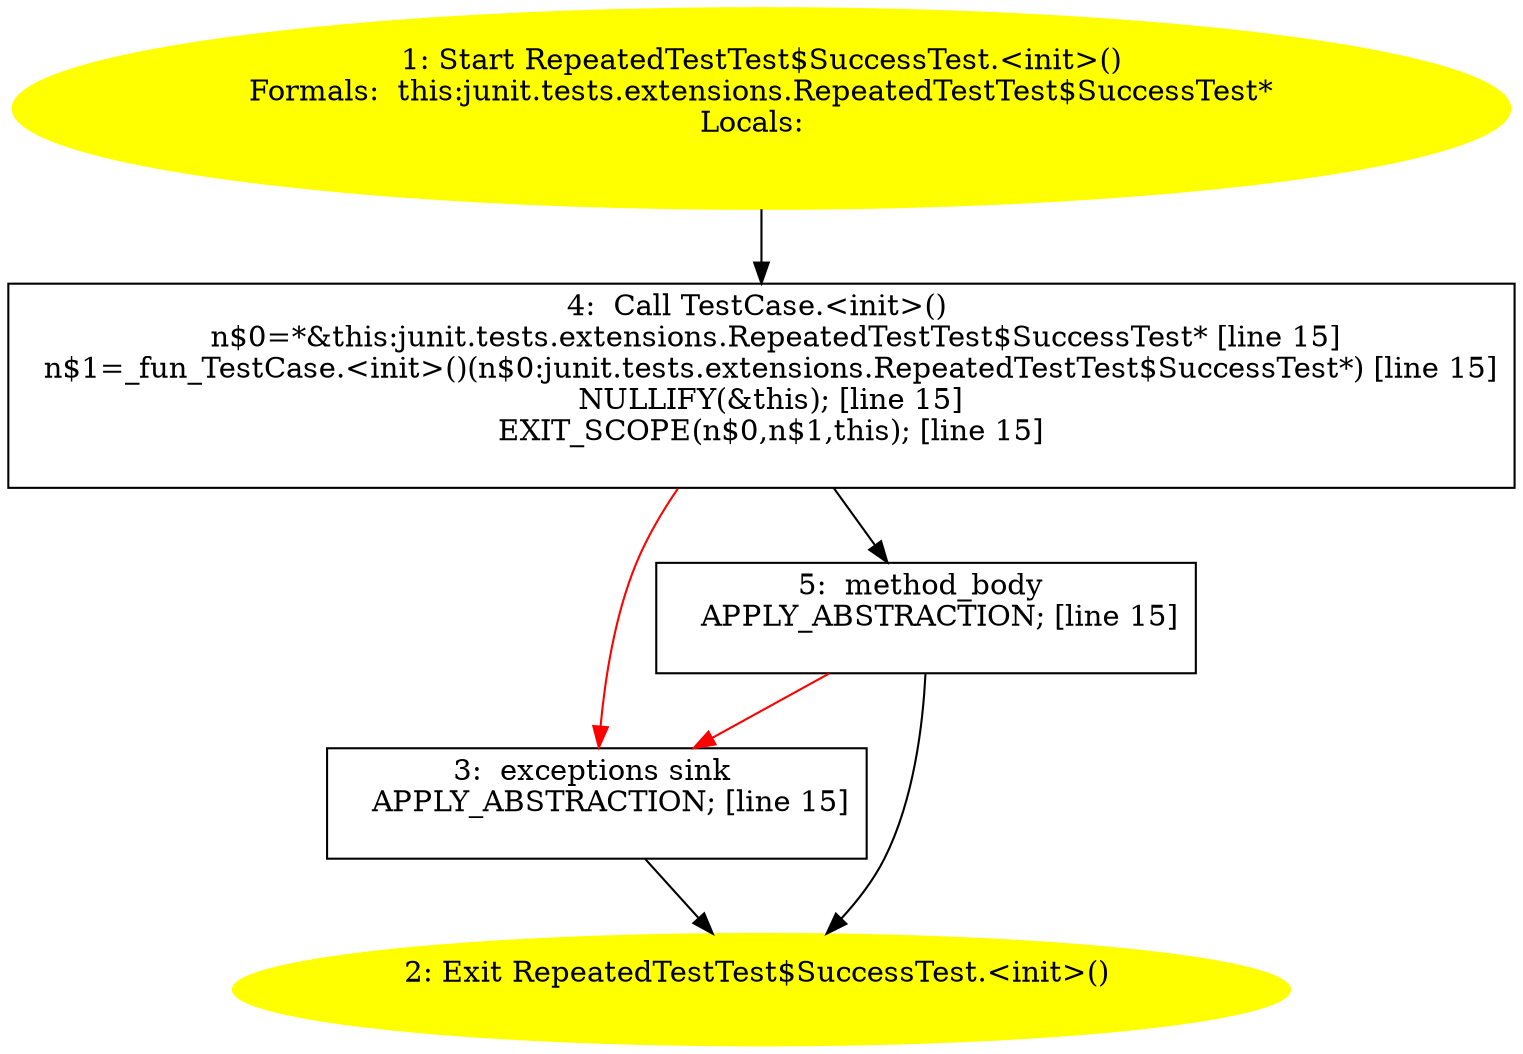 /* @generated */
digraph cfg {
"junit.tests.extensions.RepeatedTestTest$SuccessTest.<init>().4f4bec8b1dcce4aa12e85fa5b5f157cd_1" [label="1: Start RepeatedTestTest$SuccessTest.<init>()\nFormals:  this:junit.tests.extensions.RepeatedTestTest$SuccessTest*\nLocals:  \n  " color=yellow style=filled]
	

	 "junit.tests.extensions.RepeatedTestTest$SuccessTest.<init>().4f4bec8b1dcce4aa12e85fa5b5f157cd_1" -> "junit.tests.extensions.RepeatedTestTest$SuccessTest.<init>().4f4bec8b1dcce4aa12e85fa5b5f157cd_4" ;
"junit.tests.extensions.RepeatedTestTest$SuccessTest.<init>().4f4bec8b1dcce4aa12e85fa5b5f157cd_2" [label="2: Exit RepeatedTestTest$SuccessTest.<init>() \n  " color=yellow style=filled]
	

"junit.tests.extensions.RepeatedTestTest$SuccessTest.<init>().4f4bec8b1dcce4aa12e85fa5b5f157cd_3" [label="3:  exceptions sink \n   APPLY_ABSTRACTION; [line 15]\n " shape="box"]
	

	 "junit.tests.extensions.RepeatedTestTest$SuccessTest.<init>().4f4bec8b1dcce4aa12e85fa5b5f157cd_3" -> "junit.tests.extensions.RepeatedTestTest$SuccessTest.<init>().4f4bec8b1dcce4aa12e85fa5b5f157cd_2" ;
"junit.tests.extensions.RepeatedTestTest$SuccessTest.<init>().4f4bec8b1dcce4aa12e85fa5b5f157cd_4" [label="4:  Call TestCase.<init>() \n   n$0=*&this:junit.tests.extensions.RepeatedTestTest$SuccessTest* [line 15]\n  n$1=_fun_TestCase.<init>()(n$0:junit.tests.extensions.RepeatedTestTest$SuccessTest*) [line 15]\n  NULLIFY(&this); [line 15]\n  EXIT_SCOPE(n$0,n$1,this); [line 15]\n " shape="box"]
	

	 "junit.tests.extensions.RepeatedTestTest$SuccessTest.<init>().4f4bec8b1dcce4aa12e85fa5b5f157cd_4" -> "junit.tests.extensions.RepeatedTestTest$SuccessTest.<init>().4f4bec8b1dcce4aa12e85fa5b5f157cd_5" ;
	 "junit.tests.extensions.RepeatedTestTest$SuccessTest.<init>().4f4bec8b1dcce4aa12e85fa5b5f157cd_4" -> "junit.tests.extensions.RepeatedTestTest$SuccessTest.<init>().4f4bec8b1dcce4aa12e85fa5b5f157cd_3" [color="red" ];
"junit.tests.extensions.RepeatedTestTest$SuccessTest.<init>().4f4bec8b1dcce4aa12e85fa5b5f157cd_5" [label="5:  method_body \n   APPLY_ABSTRACTION; [line 15]\n " shape="box"]
	

	 "junit.tests.extensions.RepeatedTestTest$SuccessTest.<init>().4f4bec8b1dcce4aa12e85fa5b5f157cd_5" -> "junit.tests.extensions.RepeatedTestTest$SuccessTest.<init>().4f4bec8b1dcce4aa12e85fa5b5f157cd_2" ;
	 "junit.tests.extensions.RepeatedTestTest$SuccessTest.<init>().4f4bec8b1dcce4aa12e85fa5b5f157cd_5" -> "junit.tests.extensions.RepeatedTestTest$SuccessTest.<init>().4f4bec8b1dcce4aa12e85fa5b5f157cd_3" [color="red" ];
}
